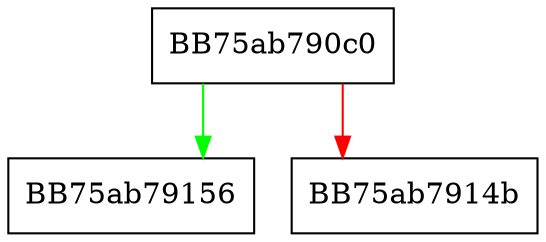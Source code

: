 digraph GetSchema {
  node [shape="box"];
  graph [splines=ortho];
  BB75ab790c0 -> BB75ab79156 [color="green"];
  BB75ab790c0 -> BB75ab7914b [color="red"];
}